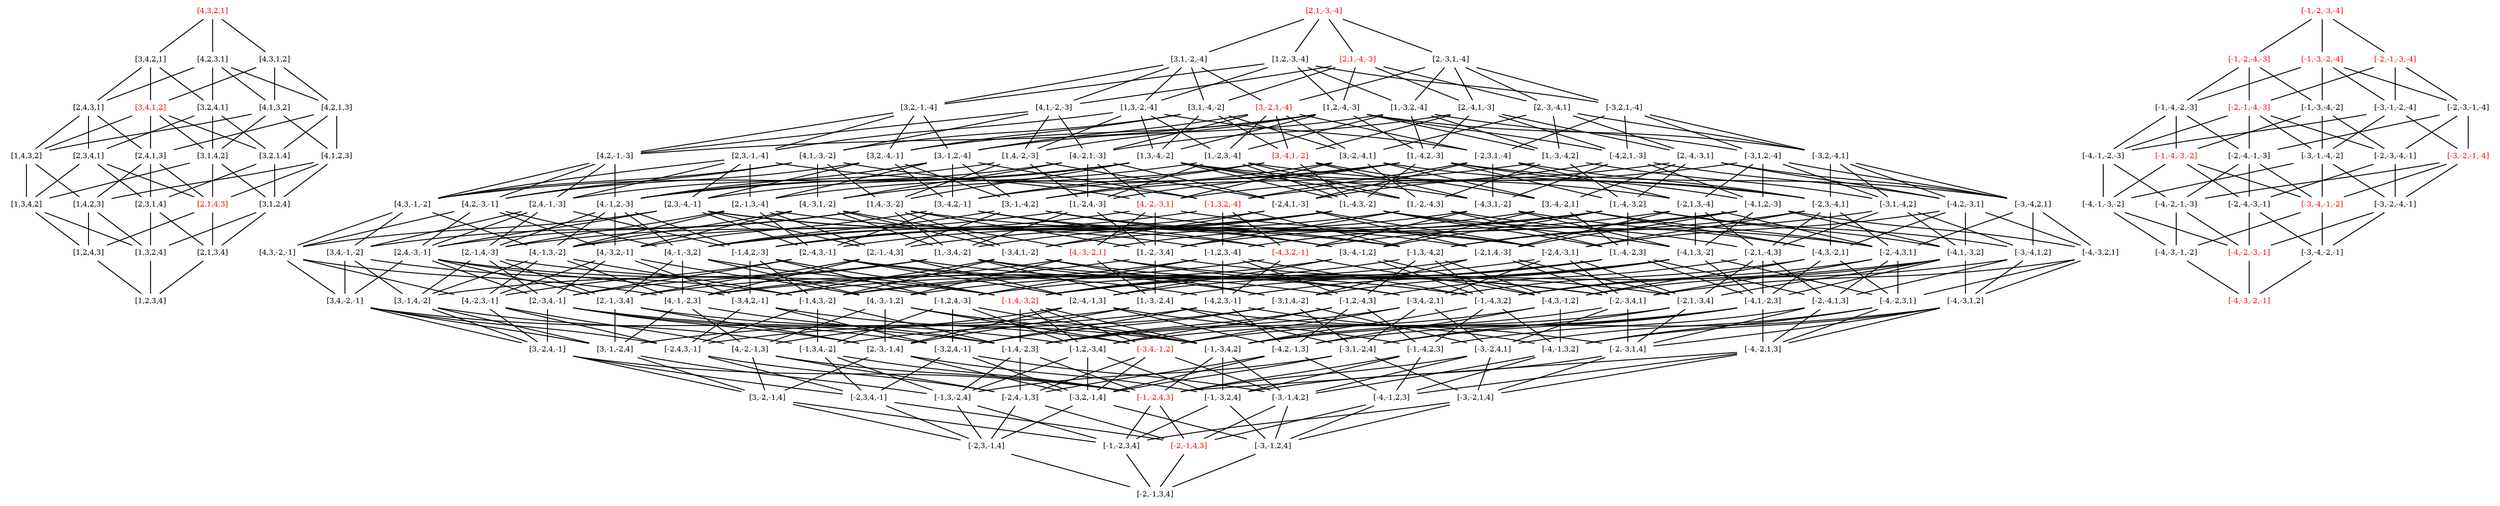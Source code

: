 digraph G {

	mincross = 1.0;
	node [shape = plaintext, height = .1, width = .1, fontsize = 8];
	edge [arrowhead = none, labelfontsize = 6];

	"[2,1,4,3]" [fontcolor=red];
	"[3,4,1,2]" [fontcolor=red];
	"[-2,-1,4,3]" [fontcolor=red];
	"[-1,-2,4,3]" [fontcolor=red];
	"[4,3,2,1]" [fontcolor=red];
	"[-3,4,-1,2]" [fontcolor=red];
	"[-1,4,-3,2]" [fontcolor=red];
	"[4,-3,-2,1]" [fontcolor=red];
	"[-4,3,2,-1]" [fontcolor=red];
	"[-1,3,2,-4]" [fontcolor=red];
	"[4,-2,-3,1]" [fontcolor=red];
	"[-4,-3,-2,-1]" [fontcolor=red];
	"[3,-4,1,-2]" [fontcolor=red];
	"[-4,-2,-3,-1]" [fontcolor=red];
	"[3,-2,1,-4]" [fontcolor=red];
	"[2,1,-4,-3]" [fontcolor=red];
	"[-3,-4,-1,-2]" [fontcolor=red];
	"[-3,-2,-1,-4]" [fontcolor=red];
	"[-1,-4,-3,-2]" [fontcolor=red];
	"[2,1,-3,-4]" [fontcolor=red];
	"[-2,-1,-4,-3]" [fontcolor=red];
	"[-1,-2,-4,-3]" [fontcolor=red];
	"[-2,-1,-3,-4]" [fontcolor=red];
	"[-1,-3,-2,-4]" [fontcolor=red];
	"[-1,-2,-3,-4]" [fontcolor=red];

	"[2,1,3,4]" -> "[1,2,3,4]";
	"[1,3,2,4]" -> "[1,2,3,4]";
	"[1,2,4,3]" -> "[1,2,3,4]";
	"[3,1,2,4]" -> "[1,3,2,4]";
	"[2,3,1,4]" -> "[1,3,2,4]";
	"[1,4,2,3]" -> "[1,3,2,4]";
	"[1,3,4,2]" -> "[1,3,2,4]";
	"[2,1,4,3]" -> "[1,2,4,3]";
	"[1,4,2,3]" -> "[1,2,4,3]";
	"[1,3,4,2]" -> "[1,2,4,3]";
	"[3,1,2,4]" -> "[2,1,3,4]";
	"[2,3,1,4]" -> "[2,1,3,4]";
	"[2,1,4,3]" -> "[2,1,3,4]";
	"[4,1,2,3]" -> "[1,4,2,3]";
	"[2,4,1,3]" -> "[1,4,2,3]";
	"[1,4,3,2]" -> "[1,4,2,3]";
	"[3,2,1,4]" -> "[2,3,1,4]";
	"[2,4,1,3]" -> "[2,3,1,4]";
	"[2,3,4,1]" -> "[2,3,1,4]";
	"[3,1,4,2]" -> "[1,3,4,2]";
	"[2,3,4,1]" -> "[1,3,4,2]";
	"[1,4,3,2]" -> "[1,3,4,2]";
	"[4,1,2,3]" -> "[2,1,4,3]";
	"[3,1,4,2]" -> "[2,1,4,3]";
	"[2,4,1,3]" -> "[2,1,4,3]";
	"[2,3,4,1]" -> "[2,1,4,3]";
	"[4,1,2,3]" -> "[3,1,2,4]";
	"[3,2,1,4]" -> "[3,1,2,4]";
	"[3,1,4,2]" -> "[3,1,2,4]";
	"[3,2,4,1]" -> "[2,3,4,1]";
	"[2,4,3,1]" -> "[2,3,4,1]";
	"[4,2,1,3]" -> "[2,4,1,3]";
	"[3,4,1,2]" -> "[2,4,1,3]";
	"[2,4,3,1]" -> "[2,4,1,3]";
	"[-1,-2,3,4]" -> "[-2,-1,3,4]";
	"[-3,-1,2,4]" -> "[-2,-1,3,4]";
	"[-2,3,-1,4]" -> "[-2,-1,3,4]";
	"[-2,-1,4,3]" -> "[-2,-1,3,4]";
	"[4,1,3,2]" -> "[1,4,3,2]";
	"[3,4,1,2]" -> "[1,4,3,2]";
	"[2,4,3,1]" -> "[1,4,3,2]";
	"[4,1,3,2]" -> "[3,1,4,2]";
	"[3,4,1,2]" -> "[3,1,4,2]";
	"[3,2,4,1]" -> "[3,1,4,2]";
	"[4,2,1,3]" -> "[3,2,1,4]";
	"[3,4,1,2]" -> "[3,2,1,4]";
	"[3,2,4,1]" -> "[3,2,1,4]";
	"[4,2,1,3]" -> "[4,1,2,3]";
	"[4,1,3,2]" -> "[4,1,2,3]";
	"[4,3,1,2]" -> "[3,4,1,2]";
	"[3,4,2,1]" -> "[3,4,1,2]";
	"[3,-2,-1,4]" -> "[-2,3,-1,4]";
	"[-3,2,-1,4]" -> "[-2,3,-1,4]";
	"[-1,3,-2,4]" -> "[-2,3,-1,4]";
	"[-2,4,-1,3]" -> "[-2,3,-1,4]";
	"[-2,3,4,-1]" -> "[-2,3,-1,4]";
	"[4,2,3,1]" -> "[3,2,4,1]";
	"[3,4,2,1]" -> "[3,2,4,1]";
	"[4,3,1,2]" -> "[4,1,3,2]";
	"[4,2,3,1]" -> "[4,1,3,2]";
	"[4,3,1,2]" -> "[4,2,1,3]";
	"[4,2,3,1]" -> "[4,2,1,3]";
	"[-1,-3,2,4]" -> "[-3,-1,2,4]";
	"[-4,-1,2,3]" -> "[-3,-1,2,4]";
	"[-3,2,-1,4]" -> "[-3,-1,2,4]";
	"[-3,-2,1,4]" -> "[-3,-1,2,4]";
	"[-3,-1,4,2]" -> "[-3,-1,2,4]";
	"[4,2,3,1]" -> "[2,4,3,1]";
	"[3,4,2,1]" -> "[2,4,3,1]";
	"[3,-2,-1,4]" -> "[-1,-2,3,4]";
	"[-3,-2,1,4]" -> "[-1,-2,3,4]";
	"[-1,3,-2,4]" -> "[-1,-2,3,4]";
	"[-1,-3,2,4]" -> "[-1,-2,3,4]";
	"[-1,-2,4,3]" -> "[-1,-2,3,4]";
	"[-1,-2,4,3]" -> "[-2,-1,4,3]";
	"[-4,-1,2,3]" -> "[-2,-1,4,3]";
	"[-3,-1,4,2]" -> "[-2,-1,4,3]";
	"[-2,4,-1,3]" -> "[-2,-1,4,3]";
	"[-2,3,4,-1]" -> "[-2,-1,4,3]";
	"[4,3,2,1]" -> "[4,2,3,1]";
	"[4,3,2,1]" -> "[3,4,2,1]";
	"[3,-2,4,-1]" -> "[-2,3,4,-1]";
	"[-3,2,4,-1]" -> "[-2,3,4,-1]";
	"[-1,3,4,-2]" -> "[-2,3,4,-1]";
	"[-2,4,3,-1]" -> "[-2,3,4,-1]";
	"[4,-2,-1,3]" -> "[-2,4,-1,3]";
	"[-4,2,-1,3]" -> "[-2,4,-1,3]";
	"[-1,4,-2,3]" -> "[-2,4,-1,3]";
	"[-3,4,-1,2]" -> "[-2,4,-1,3]";
	"[-2,4,3,-1]" -> "[-2,4,-1,3]";
	"[2,-3,-1,4]" -> "[3,-2,-1,4]";
	"[4,-2,-1,3]" -> "[3,-2,-1,4]";
	"[3,-1,-2,4]" -> "[3,-2,-1,4]";
	"[3,-2,4,-1]" -> "[3,-2,-1,4]";
	"[2,-3,-1,4]" -> "[-3,2,-1,4]";
	"[-1,2,-3,4]" -> "[-3,2,-1,4]";
	"[-4,2,-1,3]" -> "[-3,2,-1,4]";
	"[-3,1,-2,4]" -> "[-3,2,-1,4]";
	"[-3,4,-1,2]" -> "[-3,2,-1,4]";
	"[-3,2,4,-1]" -> "[-3,2,-1,4]";
	"[4,-2,-1,3]" -> "[-1,-2,4,3]";
	"[-4,-2,1,3]" -> "[-1,-2,4,3]";
	"[3,-2,4,-1]" -> "[-1,-2,4,3]";
	"[-3,-2,4,1]" -> "[-1,-2,4,3]";
	"[-1,4,-2,3]" -> "[-1,-2,4,3]";
	"[-1,-4,2,3]" -> "[-1,-2,4,3]";
	"[-1,3,4,-2]" -> "[-1,-2,4,3]";
	"[-1,-3,4,2]" -> "[-1,-2,4,3]";
	"[-2,-3,1,4]" -> "[-3,-2,1,4]";
	"[-4,-2,1,3]" -> "[-3,-2,1,4]";
	"[-3,1,-2,4]" -> "[-3,-2,1,4]";
	"[-3,-2,4,1]" -> "[-3,-2,1,4]";
	"[4,3,2,1]" -> "[4,3,1,2]";
	"[-1,-3,4,2]" -> "[-3,-1,4,2]";
	"[-4,-1,3,2]" -> "[-3,-1,4,2]";
	"[-3,4,-1,2]" -> "[-3,-1,4,2]";
	"[-3,2,4,-1]" -> "[-3,-1,4,2]";
	"[-3,-2,4,1]" -> "[-3,-1,4,2]";
	"[-1,-4,2,3]" -> "[-4,-1,2,3]";
	"[-4,2,-1,3]" -> "[-4,-1,2,3]";
	"[-4,-2,1,3]" -> "[-4,-1,2,3]";
	"[-4,-1,3,2]" -> "[-4,-1,2,3]";
	"[3,-1,-2,4]" -> "[-1,3,-2,4]";
	"[-3,1,-2,4]" -> "[-1,3,-2,4]";
	"[-1,2,-3,4]" -> "[-1,3,-2,4]";
	"[-1,4,-2,3]" -> "[-1,3,-2,4]";
	"[-1,3,4,-2]" -> "[-1,3,-2,4]";
	"[2,-3,-1,4]" -> "[-1,-3,2,4]";
	"[-2,-3,1,4]" -> "[-1,-3,2,4]";
	"[-1,2,-3,4]" -> "[-1,-3,2,4]";
	"[-1,-4,2,3]" -> "[-1,-3,2,4]";
	"[-1,-3,4,2]" -> "[-1,-3,2,4]";
	"[2,-1,-3,4]" -> "[-1,2,-3,4]";
	"[-2,1,-3,4]" -> "[-1,2,-3,4]";
	"[-1,4,-3,2]" -> "[-1,2,-3,4]";
	"[-1,2,4,-3]" -> "[-1,2,-3,4]";
	"[-1,2,-4,3]" -> "[-1,2,-3,4]";
	"[1,-3,-2,4]" -> "[3,-1,-2,4]";
	"[2,-1,-3,4]" -> "[3,-1,-2,4]";
	"[4,-1,-2,3]" -> "[3,-1,-2,4]";
	"[3,4,-2,-1]" -> "[3,-1,-2,4]";
	"[3,-1,4,-2]" -> "[3,-1,-2,4]";
	"[1,-3,-2,4]" -> "[-3,1,-2,4]";
	"[-2,1,-3,4]" -> "[-3,1,-2,4]";
	"[-4,1,-2,3]" -> "[-3,1,-2,4]";
	"[-3,4,-2,1]" -> "[-3,1,-2,4]";
	"[-3,1,4,-2]" -> "[-3,1,-2,4]";
	"[4,-2,3,-1]" -> "[-2,4,3,-1]";
	"[-4,2,3,-1]" -> "[-2,4,3,-1]";
	"[3,4,-2,-1]" -> "[-2,4,3,-1]";
	"[-3,4,2,-1]" -> "[-2,4,3,-1]";
	"[-1,4,3,-2]" -> "[-2,4,3,-1]";
	"[-1,-4,3,2]" -> "[-4,-1,3,2]";
	"[-4,3,-1,2]" -> "[-4,-1,3,2]";
	"[-4,-3,1,2]" -> "[-4,-1,3,2]";
	"[-4,2,3,-1]" -> "[-4,-1,3,2]";
	"[-4,-2,3,1]" -> "[-4,-1,3,2]";
	"[2,-3,4,-1]" -> "[-3,2,4,-1]";
	"[-4,2,3,-1]" -> "[-3,2,4,-1]";
	"[-1,2,4,-3]" -> "[-3,2,4,-1]";
	"[-3,4,2,-1]" -> "[-3,2,4,-1]";
	"[-3,1,4,-2]" -> "[-3,2,4,-1]";
	"[4,-3,-1,2]" -> "[-1,-3,4,2]";
	"[-4,-3,1,2]" -> "[-1,-3,4,2]";
	"[2,-3,4,-1]" -> "[-1,-3,4,2]";
	"[-2,-3,4,1]" -> "[-1,-3,4,2]";
	"[-1,4,-3,2]" -> "[-1,-3,4,2]";
	"[-1,-4,3,2]" -> "[-1,-3,4,2]";
	"[-1,2,4,-3]" -> "[-1,-3,4,2]";
	"[-2,-4,1,3]" -> "[-4,-2,1,3]";
	"[-4,1,-2,3]" -> "[-4,-2,1,3]";
	"[-4,-3,1,2]" -> "[-4,-2,1,3]";
	"[-4,-2,3,1]" -> "[-4,-2,1,3]";
	"[3,-1,4,-2]" -> "[-1,3,4,-2]";
	"[-3,1,4,-2]" -> "[-1,3,4,-2]";
	"[-1,4,3,-2]" -> "[-1,3,4,-2]";
	"[-1,2,4,-3]" -> "[-1,3,4,-2]";
	"[1,-3,-2,4]" -> "[2,-3,-1,4]";
	"[4,-3,-1,2]" -> "[2,-3,-1,4]";
	"[2,-1,-3,4]" -> "[2,-3,-1,4]";
	"[2,-4,-1,3]" -> "[2,-3,-1,4]";
	"[2,-3,4,-1]" -> "[2,-3,-1,4]";
	"[2,-4,-1,3]" -> "[-4,2,-1,3]";
	"[-1,2,-4,3]" -> "[-4,2,-1,3]";
	"[-4,1,-2,3]" -> "[-4,2,-1,3]";
	"[-4,3,-1,2]" -> "[-4,2,-1,3]";
	"[-4,2,3,-1]" -> "[-4,2,-1,3]";
	"[4,-3,-1,2]" -> "[-3,4,-1,2]";
	"[-4,3,-1,2]" -> "[-3,4,-1,2]";
	"[-1,4,-3,2]" -> "[-3,4,-1,2]";
	"[-3,4,2,-1]" -> "[-3,4,-1,2]";
	"[-3,4,-2,1]" -> "[-3,4,-1,2]";
	"[1,-3,-2,4]" -> "[-2,-3,1,4]";
	"[-4,-3,1,2]" -> "[-2,-3,1,4]";
	"[-2,1,-3,4]" -> "[-2,-3,1,4]";
	"[-2,-4,1,3]" -> "[-2,-3,1,4]";
	"[-2,-3,4,1]" -> "[-2,-3,1,4]";
	"[2,-4,-1,3]" -> "[-1,-4,2,3]";
	"[-2,-4,1,3]" -> "[-1,-4,2,3]";
	"[-1,2,-4,3]" -> "[-1,-4,2,3]";
	"[-1,-4,3,2]" -> "[-1,-4,2,3]";
	"[4,-1,-2,3]" -> "[-1,4,-2,3]";
	"[-4,1,-2,3]" -> "[-1,4,-2,3]";
	"[3,4,-2,-1]" -> "[-1,4,-2,3]";
	"[-3,4,-2,1]" -> "[-1,4,-2,3]";
	"[-1,2,-4,3]" -> "[-1,4,-2,3]";
	"[-1,4,3,-2]" -> "[-1,4,-2,3]";
	"[-1,4,-3,2]" -> "[-1,4,-2,3]";
	"[2,-4,-1,3]" -> "[4,-2,-1,3]";
	"[4,-1,-2,3]" -> "[4,-2,-1,3]";
	"[4,-3,-1,2]" -> "[4,-2,-1,3]";
	"[4,-2,3,-1]" -> "[4,-2,-1,3]";
	"[-2,-3,4,1]" -> "[-3,-2,4,1]";
	"[-4,-2,3,1]" -> "[-3,-2,4,1]";
	"[-3,4,-2,1]" -> "[-3,-2,4,1]";
	"[-3,1,4,-2]" -> "[-3,-2,4,1]";
	"[2,-3,4,-1]" -> "[3,-2,4,-1]";
	"[4,-2,3,-1]" -> "[3,-2,4,-1]";
	"[3,4,-2,-1]" -> "[3,-2,4,-1]";
	"[3,-1,4,-2]" -> "[3,-2,4,-1]";
	"[2,-1,4,-3]" -> "[-1,2,4,-3]";
	"[-2,1,4,-3]" -> "[-1,2,4,-3]";
	"[-1,4,2,-3]" -> "[-1,2,4,-3]";
	"[-1,2,3,-4]" -> "[-1,2,4,-3]";
	"[2,-4,3,-1]" -> "[4,-2,3,-1]";
	"[4,3,-2,-1]" -> "[4,-2,3,-1]";
	"[4,-3,2,-1]" -> "[4,-2,3,-1]";
	"[4,-1,3,-2]" -> "[4,-2,3,-1]";
	"[3,-4,-1,2]" -> "[-1,-4,3,2]";
	"[-3,-4,1,2]" -> "[-1,-4,3,2]";
	"[2,-4,3,-1]" -> "[-1,-4,3,2]";
	"[-2,-4,3,1]" -> "[-1,-4,3,2]";
	"[-1,3,-4,2]" -> "[-1,-4,3,2]";
	"[-1,2,3,-4]" -> "[-1,-4,3,2]";
	"[4,-1,-3,2]" -> "[-1,4,-3,2]";
	"[-4,1,-3,2]" -> "[-1,4,-3,2]";
	"[2,4,-3,-1]" -> "[-1,4,-3,2]";
	"[-2,4,-3,1]" -> "[-1,4,-3,2]";
	"[-1,3,-4,2]" -> "[-1,4,-3,2]";
	"[-1,4,2,-3]" -> "[-1,4,-3,2]";
	"[4,-1,3,-2]" -> "[-1,4,3,-2]";
	"[-4,1,3,-2]" -> "[-1,4,3,-2]";
	"[3,4,-1,-2]" -> "[-1,4,3,-2]";
	"[-3,4,1,-2]" -> "[-1,4,3,-2]";
	"[-1,2,3,-4]" -> "[-1,4,3,-2]";
	"[-1,4,2,-3]" -> "[-1,4,3,-2]";
	"[1,-4,-2,3]" -> "[-4,1,-2,3]";
	"[-2,1,-4,3]" -> "[-4,1,-2,3]";
	"[-4,3,-2,1]" -> "[-4,1,-2,3]";
	"[-4,1,3,-2]" -> "[-4,1,-2,3]";
	"[-4,1,-3,2]" -> "[-4,1,-2,3]";
	"[1,-4,-2,3]" -> "[4,-1,-2,3]";
	"[2,-1,-4,3]" -> "[4,-1,-2,3]";
	"[4,3,-2,-1]" -> "[4,-1,-2,3]";
	"[4,-3,-2,1]" -> "[4,-1,-2,3]";
	"[4,-1,3,-2]" -> "[4,-1,-2,3]";
	"[4,-1,-3,2]" -> "[4,-1,-2,3]";
	"[4,-3,-2,1]" -> "[1,-3,-2,4]";
	"[1,-2,-3,4]" -> "[1,-3,-2,4]";
	"[1,-4,-2,3]" -> "[1,-3,-2,4]";
	"[1,-3,4,-2]" -> "[1,-3,-2,4]";
	"[4,3,-2,-1]" -> "[3,4,-2,-1]";
	"[2,4,-3,-1]" -> "[3,4,-2,-1]";
	"[3,4,-1,-2]" -> "[3,4,-2,-1]";
	"[-3,-4,1,2]" -> "[-4,-3,1,2]";
	"[-4,1,-3,2]" -> "[-4,-3,1,2]";
	"[-4,-3,2,1]" -> "[-4,-3,1,2]";
	"[1,-2,-3,4]" -> "[-2,1,-3,4]";
	"[-4,1,-3,2]" -> "[-2,1,-3,4]";
	"[-2,4,-3,1]" -> "[-2,1,-3,4]";
	"[-2,1,4,-3]" -> "[-2,1,-3,4]";
	"[-2,1,-4,3]" -> "[-2,1,-3,4]";
	"[1,-3,4,-2]" -> "[-3,1,4,-2]";
	"[-4,1,3,-2]" -> "[-3,1,4,-2]";
	"[-2,1,4,-3]" -> "[-3,1,4,-2]";
	"[-3,4,1,-2]" -> "[-3,1,4,-2]";
	"[1,-2,-3,4]" -> "[2,-1,-3,4]";
	"[4,-1,-3,2]" -> "[2,-1,-3,4]";
	"[2,4,-3,-1]" -> "[2,-1,-3,4]";
	"[2,-1,4,-3]" -> "[2,-1,-3,4]";
	"[2,-1,-4,3]" -> "[2,-1,-3,4]";
	"[1,-4,-2,3]" -> "[2,-4,-1,3]";
	"[3,-4,-1,2]" -> "[2,-4,-1,3]";
	"[2,-1,-4,3]" -> "[2,-4,-1,3]";
	"[2,-4,3,-1]" -> "[2,-4,-1,3]";
	"[2,-4,3,-1]" -> "[-4,2,3,-1]";
	"[-1,2,3,-4]" -> "[-4,2,3,-1]";
	"[-4,3,2,-1]" -> "[-4,2,3,-1]";
	"[-4,1,3,-2]" -> "[-4,2,3,-1]";
	"[1,-3,4,-2]" -> "[3,-1,4,-2]";
	"[4,-1,3,-2]" -> "[3,-1,4,-2]";
	"[2,-1,4,-3]" -> "[3,-1,4,-2]";
	"[3,4,-1,-2]" -> "[3,-1,4,-2]";
	"[1,-4,-2,3]" -> "[-2,-4,1,3]";
	"[-3,-4,1,2]" -> "[-2,-4,1,3]";
	"[-2,1,-4,3]" -> "[-2,-4,1,3]";
	"[-2,-4,3,1]" -> "[-2,-4,1,3]";
	"[4,-3,2,-1]" -> "[-3,4,2,-1]";
	"[-4,3,2,-1]" -> "[-3,4,2,-1]";
	"[2,4,-3,-1]" -> "[-3,4,2,-1]";
	"[-1,4,2,-3]" -> "[-3,4,2,-1]";
	"[-3,4,1,-2]" -> "[-3,4,2,-1]";
	"[4,-3,2,-1]" -> "[2,-3,4,-1]";
	"[1,-3,4,-2]" -> "[2,-3,4,-1]";
	"[2,4,-3,-1]" -> "[2,-3,4,-1]";
	"[2,-4,3,-1]" -> "[2,-3,4,-1]";
	"[2,-1,4,-3]" -> "[2,-3,4,-1]";
	"[2,-1,-4,3]" -> "[-1,2,-4,3]";
	"[-2,1,-4,3]" -> "[-1,2,-4,3]";
	"[-1,3,-4,2]" -> "[-1,2,-4,3]";
	"[-1,2,3,-4]" -> "[-1,2,-4,3]";
	"[4,-3,-2,1]" -> "[-2,-3,4,1]";
	"[-4,-3,2,1]" -> "[-2,-3,4,1]";
	"[1,-3,4,-2]" -> "[-2,-3,4,1]";
	"[-2,4,-3,1]" -> "[-2,-3,4,1]";
	"[-2,-4,3,1]" -> "[-2,-3,4,1]";
	"[-2,1,4,-3]" -> "[-2,-3,4,1]";
	"[-2,-4,3,1]" -> "[-4,-2,3,1]";
	"[-4,3,-2,1]" -> "[-4,-2,3,1]";
	"[-4,-3,2,1]" -> "[-4,-2,3,1]";
	"[-4,1,3,-2]" -> "[-4,-2,3,1]";
	"[4,-3,-2,1]" -> "[-3,4,-2,1]";
	"[-4,3,-2,1]" -> "[-3,4,-2,1]";
	"[-2,4,-3,1]" -> "[-3,4,-2,1]";
	"[-3,4,1,-2]" -> "[-3,4,-2,1]";
	"[3,-4,-1,2]" -> "[-4,3,-1,2]";
	"[-1,3,-4,2]" -> "[-4,3,-1,2]";
	"[-4,1,-3,2]" -> "[-4,3,-1,2]";
	"[-4,3,2,-1]" -> "[-4,3,-1,2]";
	"[-4,3,-2,1]" -> "[-4,3,-1,2]";
	"[3,-4,-1,2]" -> "[4,-3,-1,2]";
	"[4,-1,-3,2]" -> "[4,-3,-1,2]";
	"[4,-3,2,-1]" -> "[4,-3,-1,2]";
	"[4,-3,-2,1]" -> "[4,-3,-1,2]";
	"[4,-3,1,-2]" -> "[1,-3,4,-2]";
	"[1,4,-3,-2]" -> "[1,-3,4,-2]";
	"[1,-4,3,-2]" -> "[1,-3,4,-2]";
	"[1,-2,4,-3]" -> "[1,-3,4,-2]";
	"[4,-1,2,-3]" -> "[-1,4,2,-3]";
	"[-4,1,2,-3]" -> "[-1,4,2,-3]";
	"[2,4,-1,-3]" -> "[-1,4,2,-3]";
	"[-2,4,1,-3]" -> "[-1,4,2,-3]";
	"[-1,3,2,-4]" -> "[-1,4,2,-3]";
	"[3,-1,-4,2]" -> "[-1,3,-4,2]";
	"[-3,1,-4,2]" -> "[-1,3,-4,2]";
	"[2,3,-4,-1]" -> "[-1,3,-4,2]";
	"[-2,3,-4,1]" -> "[-1,3,-4,2]";
	"[-1,3,2,-4]" -> "[-1,3,-4,2]";
	"[1,-4,3,-2]" -> "[4,-1,3,-2]";
	"[2,-1,3,-4]" -> "[4,-1,3,-2]";
	"[4,3,-1,-2]" -> "[4,-1,3,-2]";
	"[4,-3,1,-2]" -> "[4,-1,3,-2]";
	"[4,-1,2,-3]" -> "[4,-1,3,-2]";
	"[1,-4,-3,2]" -> "[4,-1,-3,2]";
	"[3,-1,-4,2]" -> "[4,-1,-3,2]";
	"[4,2,-3,-1]" -> "[4,-1,-3,2]";
	"[4,-2,-3,1]" -> "[4,-1,-3,2]";
	"[4,-1,2,-3]" -> "[4,-1,-3,2]";
	"[1,-2,4,-3]" -> "[2,-1,4,-3]";
	"[4,-1,2,-3]" -> "[2,-1,4,-3]";
	"[2,4,-1,-3]" -> "[2,-1,4,-3]";
	"[2,-1,3,-4]" -> "[2,-1,4,-3]";
	"[3,-4,-2,1]" -> "[4,-3,-2,1]";
	"[4,-2,-3,1]" -> "[4,-3,-2,1]";
	"[4,-3,1,-2]" -> "[4,-3,-2,1]";
	"[1,-2,-4,3]" -> "[2,-1,-4,3]";
	"[3,-1,-4,2]" -> "[2,-1,-4,3]";
	"[2,3,-4,-1]" -> "[2,-1,-4,3]";
	"[2,-1,3,-4]" -> "[2,-1,-4,3]";
	"[1,-4,3,-2]" -> "[-4,1,3,-2]";
	"[-2,1,3,-4]" -> "[-4,1,3,-2]";
	"[-4,3,1,-2]" -> "[-4,1,3,-2]";
	"[-4,1,2,-3]" -> "[-4,1,3,-2]";
	"[1,-2,4,-3]" -> "[-2,1,4,-3]";
	"[-4,1,2,-3]" -> "[-2,1,4,-3]";
	"[-2,4,1,-3]" -> "[-2,1,4,-3]";
	"[-2,1,3,-4]" -> "[-2,1,4,-3]";
	"[1,-2,-4,3]" -> "[-2,1,-4,3]";
	"[-3,1,-4,2]" -> "[-2,1,-4,3]";
	"[-2,3,-4,1]" -> "[-2,1,-4,3]";
	"[-2,1,3,-4]" -> "[-2,1,-4,3]";
	"[1,-4,-3,2]" -> "[-4,1,-3,2]";
	"[-3,1,-4,2]" -> "[-4,1,-3,2]";
	"[-4,2,-3,1]" -> "[-4,1,-3,2]";
	"[-4,1,2,-3]" -> "[-4,1,-3,2]";
	"[3,-4,-2,1]" -> "[1,-4,-2,3]";
	"[1,-2,-4,3]" -> "[1,-4,-2,3]";
	"[1,-4,3,-2]" -> "[1,-4,-2,3]";
	"[1,-4,-3,2]" -> "[1,-4,-2,3]";
	"[3,-4,2,-1]" -> "[4,-3,2,-1]";
	"[4,2,-3,-1]" -> "[4,-3,2,-1]";
	"[4,-1,2,-3]" -> "[4,-3,2,-1]";
	"[4,-3,1,-2]" -> "[4,-3,2,-1]";
	"[1,-4,-3,2]" -> "[-3,-4,1,2]";
	"[-3,1,-4,2]" -> "[-3,-4,1,2]";
	"[-3,-4,2,1]" -> "[-3,-4,1,2]";
	"[4,3,-1,-2]" -> "[3,4,-1,-2]";
	"[1,4,-3,-2]" -> "[3,4,-1,-2]";
	"[2,4,-1,-3]" -> "[3,4,-1,-2]";
	"[-3,-4,2,1]" -> "[-4,-3,2,1]";
	"[-4,2,-3,1]" -> "[-4,-3,2,1]";
	"[-4,1,2,-3]" -> "[-4,-3,2,1]";
	"[1,-4,-3,2]" -> "[3,-4,-1,2]";
	"[3,-1,-4,2]" -> "[3,-4,-1,2]";
	"[3,-4,2,-1]" -> "[3,-4,-1,2]";
	"[3,-4,-2,1]" -> "[3,-4,-1,2]";
	"[2,3,-4,-1]" -> "[4,3,-2,-1]";
	"[4,2,-3,-1]" -> "[4,3,-2,-1]";
	"[4,3,-1,-2]" -> "[4,3,-2,-1]";
	"[3,-4,-2,1]" -> "[-2,-4,3,1]";
	"[-3,-4,2,1]" -> "[-2,-4,3,1]";
	"[1,-4,3,-2]" -> "[-2,-4,3,1]";
	"[-2,3,-4,1]" -> "[-2,-4,3,1]";
	"[-2,1,3,-4]" -> "[-2,-4,3,1]";
	"[4,-2,-3,1]" -> "[-2,4,-3,1]";
	"[-4,2,-3,1]" -> "[-2,4,-3,1]";
	"[1,4,-3,-2]" -> "[-2,4,-3,1]";
	"[-2,3,-4,1]" -> "[-2,4,-3,1]";
	"[-2,4,1,-3]" -> "[-2,4,-3,1]";
	"[4,-3,1,-2]" -> "[-3,4,1,-2]";
	"[-4,3,1,-2]" -> "[-3,4,1,-2]";
	"[1,4,-3,-2]" -> "[-3,4,1,-2]";
	"[-2,4,1,-3]" -> "[-3,4,1,-2]";
	"[4,-2,-3,1]" -> "[1,-2,-3,4]";
	"[1,4,-3,-2]" -> "[1,-2,-3,4]";
	"[1,-4,-3,2]" -> "[1,-2,-3,4]";
	"[1,-2,4,-3]" -> "[1,-2,-3,4]";
	"[1,-2,-4,3]" -> "[1,-2,-3,4]";
	"[3,-4,2,-1]" -> "[2,-4,3,-1]";
	"[1,-4,3,-2]" -> "[2,-4,3,-1]";
	"[2,3,-4,-1]" -> "[2,-4,3,-1]";
	"[2,-1,3,-4]" -> "[2,-4,3,-1]";
	"[4,2,-3,-1]" -> "[2,4,-3,-1]";
	"[1,4,-3,-2]" -> "[2,4,-3,-1]";
	"[2,3,-4,-1]" -> "[2,4,-3,-1]";
	"[2,4,-1,-3]" -> "[2,4,-3,-1]";
	"[3,-4,2,-1]" -> "[-4,3,2,-1]";
	"[2,3,-4,-1]" -> "[-4,3,2,-1]";
	"[-1,3,2,-4]" -> "[-4,3,2,-1]";
	"[-4,1,2,-3]" -> "[-4,3,2,-1]";
	"[-4,3,1,-2]" -> "[-4,3,2,-1]";
	"[2,-1,3,-4]" -> "[-1,2,3,-4]";
	"[-2,1,3,-4]" -> "[-1,2,3,-4]";
	"[-1,3,2,-4]" -> "[-1,2,3,-4]";
	"[3,-4,-2,1]" -> "[-4,3,-2,1]";
	"[-2,3,-4,1]" -> "[-4,3,-2,1]";
	"[-4,2,-3,1]" -> "[-4,3,-2,1]";
	"[-4,3,1,-2]" -> "[-4,3,-2,1]";
	"[1,-4,2,-3]" -> "[3,-4,2,-1]";
	"[3,2,-4,-1]" -> "[3,-4,2,-1]";
	"[3,-1,2,-4]" -> "[3,-4,2,-1]";
	"[3,-4,1,-2]" -> "[3,-4,2,-1]";
	"[1,-4,2,-3]" -> "[-4,1,2,-3]";
	"[-3,1,2,-4]" -> "[-4,1,2,-3]";
	"[-4,2,1,-3]" -> "[-4,1,2,-3]";
	"[4,-2,1,-3]" -> "[1,-2,4,-3]";
	"[1,4,-2,-3]" -> "[1,-2,4,-3]";
	"[1,-4,2,-3]" -> "[1,-2,4,-3]";
	"[1,-2,3,-4]" -> "[1,-2,4,-3]";
	"[1,-4,2,-3]" -> "[4,-1,2,-3]";
	"[3,-1,2,-4]" -> "[4,-1,2,-3]";
	"[4,2,-1,-3]" -> "[4,-1,2,-3]";
	"[4,-2,1,-3]" -> "[4,-1,2,-3]";
	"[3,-1,2,-4]" -> "[-1,3,2,-4]";
	"[-3,1,2,-4]" -> "[-1,3,2,-4]";
	"[2,3,-1,-4]" -> "[-1,3,2,-4]";
	"[-2,3,1,-4]" -> "[-1,3,2,-4]";
	"[3,-2,-4,1]" -> "[1,-2,-4,3]";
	"[1,3,-4,-2]" -> "[1,-2,-4,3]";
	"[1,-3,-4,2]" -> "[1,-2,-4,3]";
	"[1,-2,3,-4]" -> "[1,-2,-4,3]";
	"[1,-3,-4,2]" -> "[-3,1,-4,2]";
	"[-3,2,-4,1]" -> "[-3,1,-4,2]";
	"[-3,1,2,-4]" -> "[-3,1,-4,2]";
	"[4,2,-1,-3]" -> "[2,4,-1,-3]";
	"[1,4,-2,-3]" -> "[2,4,-1,-3]";
	"[2,3,-1,-4]" -> "[2,4,-1,-3]";
	"[1,-3,-4,2]" -> "[3,-1,-4,2]";
	"[3,2,-4,-1]" -> "[3,-1,-4,2]";
	"[3,-2,-4,1]" -> "[3,-1,-4,2]";
	"[3,-1,2,-4]" -> "[3,-1,-4,2]";
	"[1,3,-4,-2]" -> "[4,3,-1,-2]";
	"[2,3,-1,-4]" -> "[4,3,-1,-2]";
	"[4,1,-3,-2]" -> "[4,3,-1,-2]";
	"[4,2,-1,-3]" -> "[4,3,-1,-2]";
	"[2,-4,-3,1]" -> "[3,-4,-2,1]";
	"[3,-2,-4,1]" -> "[3,-4,-2,1]";
	"[3,-4,1,-2]" -> "[3,-4,-2,1]";
	"[3,2,-4,-1]" -> "[2,3,-4,-1]";
	"[1,3,-4,-2]" -> "[2,3,-4,-1]";
	"[2,3,-1,-4]" -> "[2,3,-4,-1]";
	"[3,-4,1,-2]" -> "[4,-3,1,-2]";
	"[4,1,-3,-2]" -> "[4,-3,1,-2]";
	"[4,-2,1,-3]" -> "[4,-3,1,-2]";
	"[3,-2,-4,1]" -> "[-2,3,-4,1]";
	"[-3,2,-4,1]" -> "[-2,3,-4,1]";
	"[1,3,-4,-2]" -> "[-2,3,-4,1]";
	"[-2,3,1,-4]" -> "[-2,3,-4,1]";
	"[3,-4,1,-2]" -> "[-4,3,1,-2]";
	"[1,3,-4,-2]" -> "[-4,3,1,-2]";
	"[-2,3,1,-4]" -> "[-4,3,1,-2]";
	"[-4,2,1,-3]" -> "[-4,3,1,-2]";
	"[2,-4,-3,1]" -> "[-4,2,-3,1]";
	"[-3,2,-4,1]" -> "[-4,2,-3,1]";
	"[-4,2,1,-3]" -> "[-4,2,-3,1]";
	"[2,-4,-3,1]" -> "[-3,-4,2,1]";
	"[1,-4,2,-3]" -> "[-3,-4,2,1]";
	"[-3,2,-4,1]" -> "[-3,-4,2,1]";
	"[-3,1,2,-4]" -> "[-3,-4,2,1]";
	"[1,-2,3,-4]" -> "[2,-1,3,-4]";
	"[3,-1,2,-4]" -> "[2,-1,3,-4]";
	"[2,3,-1,-4]" -> "[2,-1,3,-4]";
	"[1,-2,3,-4]" -> "[-2,1,3,-4]";
	"[-3,1,2,-4]" -> "[-2,1,3,-4]";
	"[-2,3,1,-4]" -> "[-2,1,3,-4]";
	"[2,-4,-3,1]" -> "[4,-2,-3,1]";
	"[3,-2,-4,1]" -> "[4,-2,-3,1]";
	"[4,1,-3,-2]" -> "[4,-2,-3,1]";
	"[4,-2,1,-3]" -> "[4,-2,-3,1]";
	"[4,1,-3,-2]" -> "[1,4,-3,-2]";
	"[1,3,-4,-2]" -> "[1,4,-3,-2]";
	"[1,4,-2,-3]" -> "[1,4,-3,-2]";
	"[3,-4,1,-2]" -> "[1,-4,3,-2]";
	"[1,3,-4,-2]" -> "[1,-4,3,-2]";
	"[1,-2,3,-4]" -> "[1,-4,3,-2]";
	"[1,-4,2,-3]" -> "[1,-4,3,-2]";
	"[2,-4,-3,1]" -> "[1,-4,-3,2]";
	"[1,-3,-4,2]" -> "[1,-4,-3,2]";
	"[1,-4,2,-3]" -> "[1,-4,-3,2]";
	"[3,2,-4,-1]" -> "[4,2,-3,-1]";
	"[4,1,-3,-2]" -> "[4,2,-3,-1]";
	"[4,2,-1,-3]" -> "[4,2,-3,-1]";
	"[4,-2,1,-3]" -> "[-2,4,1,-3]";
	"[-4,2,1,-3]" -> "[-2,4,1,-3]";
	"[1,4,-2,-3]" -> "[-2,4,1,-3]";
	"[-2,3,1,-4]" -> "[-2,4,1,-3]";
	"[-3,-4,-2,-1]" -> "[-4,-3,-2,-1]";
	"[-4,-2,-3,-1]" -> "[-4,-3,-2,-1]";
	"[-4,-3,-1,-2]" -> "[-4,-3,-2,-1]";
	"[1,2,-4,-3]" -> "[3,2,-4,-1]";
	"[3,1,-4,-2]" -> "[3,2,-4,-1]";
	"[3,2,-1,-4]" -> "[3,2,-4,-1]";
	"[2,-3,-4,1]" -> "[3,-2,-4,1]";
	"[3,1,-4,-2]" -> "[3,-2,-4,1]";
	"[3,-2,1,-4]" -> "[3,-2,-4,1]";
	"[2,-3,-4,1]" -> "[-3,2,-4,1]";
	"[1,2,-4,-3]" -> "[-3,2,-4,1]";
	"[-3,2,1,-4]" -> "[-3,2,-4,1]";
	"[3,-2,1,-4]" -> "[1,-2,3,-4]";
	"[1,3,-2,-4]" -> "[1,-2,3,-4]";
	"[1,-3,2,-4]" -> "[1,-2,3,-4]";
	"[2,-4,1,-3]" -> "[3,-4,1,-2]";
	"[3,1,-4,-2]" -> "[3,-4,1,-2]";
	"[3,-2,1,-4]" -> "[3,-4,1,-2]";
	"[2,-4,1,-3]" -> "[-4,2,1,-3]";
	"[1,2,-4,-3]" -> "[-4,2,1,-3]";
	"[-3,2,1,-4]" -> "[-4,2,1,-3]";
	"[3,-2,1,-4]" -> "[-2,3,1,-4]";
	"[-3,2,1,-4]" -> "[-2,3,1,-4]";
	"[1,3,-2,-4]" -> "[-2,3,1,-4]";
	"[2,-4,1,-3]" -> "[4,-2,1,-3]";
	"[3,-2,1,-4]" -> "[4,-2,1,-3]";
	"[4,1,-2,-3]" -> "[4,-2,1,-3]";
	"[1,2,-4,-3]" -> "[4,2,-1,-3]";
	"[3,2,-1,-4]" -> "[4,2,-1,-3]";
	"[4,1,-2,-3]" -> "[4,2,-1,-3]";
	"[3,1,-4,-2]" -> "[4,1,-3,-2]";
	"[4,1,-2,-3]" -> "[4,1,-3,-2]";
	"[3,2,-1,-4]" -> "[2,3,-1,-4]";
	"[1,3,-2,-4]" -> "[2,3,-1,-4]";
	"[4,1,-2,-3]" -> "[1,4,-2,-3]";
	"[1,2,-4,-3]" -> "[1,4,-2,-3]";
	"[1,3,-2,-4]" -> "[1,4,-2,-3]";
	"[2,-4,1,-3]" -> "[1,-4,2,-3]";
	"[1,2,-4,-3]" -> "[1,-4,2,-3]";
	"[1,-3,2,-4]" -> "[1,-4,2,-3]";
	"[3,1,-4,-2]" -> "[1,3,-4,-2]";
	"[1,2,-4,-3]" -> "[1,3,-4,-2]";
	"[1,3,-2,-4]" -> "[1,3,-4,-2]";
	"[1,-3,2,-4]" -> "[3,-1,2,-4]";
	"[3,2,-1,-4]" -> "[3,-1,2,-4]";
	"[3,-2,1,-4]" -> "[3,-1,2,-4]";
	"[2,-3,-4,1]" -> "[2,-4,-3,1]";
	"[2,-4,1,-3]" -> "[2,-4,-3,1]";
	"[2,-3,-4,1]" -> "[1,-3,-4,2]";
	"[1,2,-4,-3]" -> "[1,-3,-4,2]";
	"[1,-3,2,-4]" -> "[1,-3,-4,2]";
	"[1,-3,2,-4]" -> "[-3,1,2,-4]";
	"[-3,2,1,-4]" -> "[-3,1,2,-4]";
	"[-2,-4,-3,-1]" -> "[-3,-4,-2,-1]";
	"[-3,-2,-4,-1]" -> "[-3,-4,-2,-1]";
	"[-3,-4,-1,-2]" -> "[-3,-4,-2,-1]";
	"[2,1,-4,-3]" -> "[4,1,-2,-3]";
	"[3,1,-2,-4]" -> "[4,1,-2,-3]";
	"[3,1,-2,-4]" -> "[1,3,-2,-4]";
	"[1,2,-3,-4]" -> "[1,3,-2,-4]";
	"[2,1,-4,-3]" -> "[2,-4,1,-3]";
	"[2,-3,1,-4]" -> "[2,-4,1,-3]";
	"[-2,-4,-3,-1]" -> "[-4,-2,-3,-1]";
	"[-3,-2,-4,-1]" -> "[-4,-2,-3,-1]";
	"[-4,-1,-3,-2]" -> "[-4,-2,-3,-1]";
	"[-4,-2,-1,-3]" -> "[-4,-2,-3,-1]";
	"[2,1,-4,-3]" -> "[2,-3,-4,1]";
	"[2,-3,1,-4]" -> "[2,-3,-4,1]";
	"[-3,-4,-1,-2]" -> "[-4,-3,-1,-2]";
	"[-4,-1,-3,-2]" -> "[-4,-3,-1,-2]";
	"[-4,-2,-1,-3]" -> "[-4,-3,-1,-2]";
	"[2,1,-4,-3]" -> "[3,1,-4,-2]";
	"[3,1,-2,-4]" -> "[3,1,-4,-2]";
	"[2,-3,1,-4]" -> "[1,-3,2,-4]";
	"[1,2,-3,-4]" -> "[1,-3,2,-4]";
	"[2,-3,1,-4]" -> "[-3,2,1,-4]";
	"[1,2,-3,-4]" -> "[-3,2,1,-4]";
	"[2,-3,1,-4]" -> "[3,-2,1,-4]";
	"[3,1,-2,-4]" -> "[3,-2,1,-4]";
	"[2,1,-4,-3]" -> "[1,2,-4,-3]";
	"[1,2,-3,-4]" -> "[1,2,-4,-3]";
	"[1,2,-3,-4]" -> "[3,2,-1,-4]";
	"[3,1,-2,-4]" -> "[3,2,-1,-4]";
	"[-1,-4,-3,-2]" -> "[-4,-1,-3,-2]";
	"[-3,-1,-4,-2]" -> "[-4,-1,-3,-2]";
	"[-4,-1,-2,-3]" -> "[-4,-1,-3,-2]";
	"[2,1,-3,-4]" -> "[2,-3,1,-4]";
	"[2,1,-3,-4]" -> "[1,2,-3,-4]";
	"[-2,-4,-1,-3]" -> "[-4,-2,-1,-3]";
	"[-3,-2,-1,-4]" -> "[-4,-2,-1,-3]";
	"[-4,-1,-2,-3]" -> "[-4,-2,-1,-3]";
	"[2,1,-3,-4]" -> "[2,1,-4,-3]";
	"[-1,-4,-3,-2]" -> "[-3,-4,-1,-2]";
	"[-2,-4,-1,-3]" -> "[-3,-4,-1,-2]";
	"[-3,-1,-4,-2]" -> "[-3,-4,-1,-2]";
	"[-3,-2,-1,-4]" -> "[-3,-4,-1,-2]";
	"[2,1,-3,-4]" -> "[3,1,-2,-4]";
	"[-1,-4,-3,-2]" -> "[-2,-4,-3,-1]";
	"[-2,-3,-4,-1]" -> "[-2,-4,-3,-1]";
	"[-2,-4,-1,-3]" -> "[-2,-4,-3,-1]";
	"[-2,-3,-4,-1]" -> "[-3,-2,-4,-1]";
	"[-3,-1,-4,-2]" -> "[-3,-2,-4,-1]";
	"[-3,-2,-1,-4]" -> "[-3,-2,-4,-1]";
	"[-1,-4,-2,-3]" -> "[-2,-4,-1,-3]";
	"[-2,-1,-4,-3]" -> "[-2,-4,-1,-3]";
	"[-2,-3,-1,-4]" -> "[-2,-4,-1,-3]";
	"[-1,-3,-4,-2]" -> "[-2,-3,-4,-1]";
	"[-2,-1,-4,-3]" -> "[-2,-3,-4,-1]";
	"[-2,-3,-1,-4]" -> "[-2,-3,-4,-1]";
	"[-1,-4,-2,-3]" -> "[-4,-1,-2,-3]";
	"[-2,-1,-4,-3]" -> "[-4,-1,-2,-3]";
	"[-3,-1,-2,-4]" -> "[-4,-1,-2,-3]";
	"[-2,-3,-1,-4]" -> "[-3,-2,-1,-4]";
	"[-3,-1,-2,-4]" -> "[-3,-2,-1,-4]";
	"[-1,-3,-4,-2]" -> "[-3,-1,-4,-2]";
	"[-2,-1,-4,-3]" -> "[-3,-1,-4,-2]";
	"[-3,-1,-2,-4]" -> "[-3,-1,-4,-2]";
	"[-1,-3,-4,-2]" -> "[-1,-4,-3,-2]";
	"[-1,-4,-2,-3]" -> "[-1,-4,-3,-2]";
	"[-1,-3,-2,-4]" -> "[-3,-1,-2,-4]";
	"[-2,-1,-3,-4]" -> "[-3,-1,-2,-4]";
	"[-1,-3,-2,-4]" -> "[-2,-3,-1,-4]";
	"[-2,-1,-3,-4]" -> "[-2,-3,-1,-4]";
	"[-1,-2,-4,-3]" -> "[-1,-4,-2,-3]";
	"[-1,-3,-2,-4]" -> "[-1,-4,-2,-3]";
	"[-1,-2,-4,-3]" -> "[-1,-3,-4,-2]";
	"[-1,-3,-2,-4]" -> "[-1,-3,-4,-2]";
	"[-1,-2,-4,-3]" -> "[-2,-1,-4,-3]";
	"[-2,-1,-3,-4]" -> "[-2,-1,-4,-3]";
	"[-1,-2,-3,-4]" -> "[-1,-2,-4,-3]";
	"[-1,-2,-3,-4]" -> "[-2,-1,-3,-4]";
	"[-1,-2,-3,-4]" -> "[-1,-3,-2,-4]";
}
